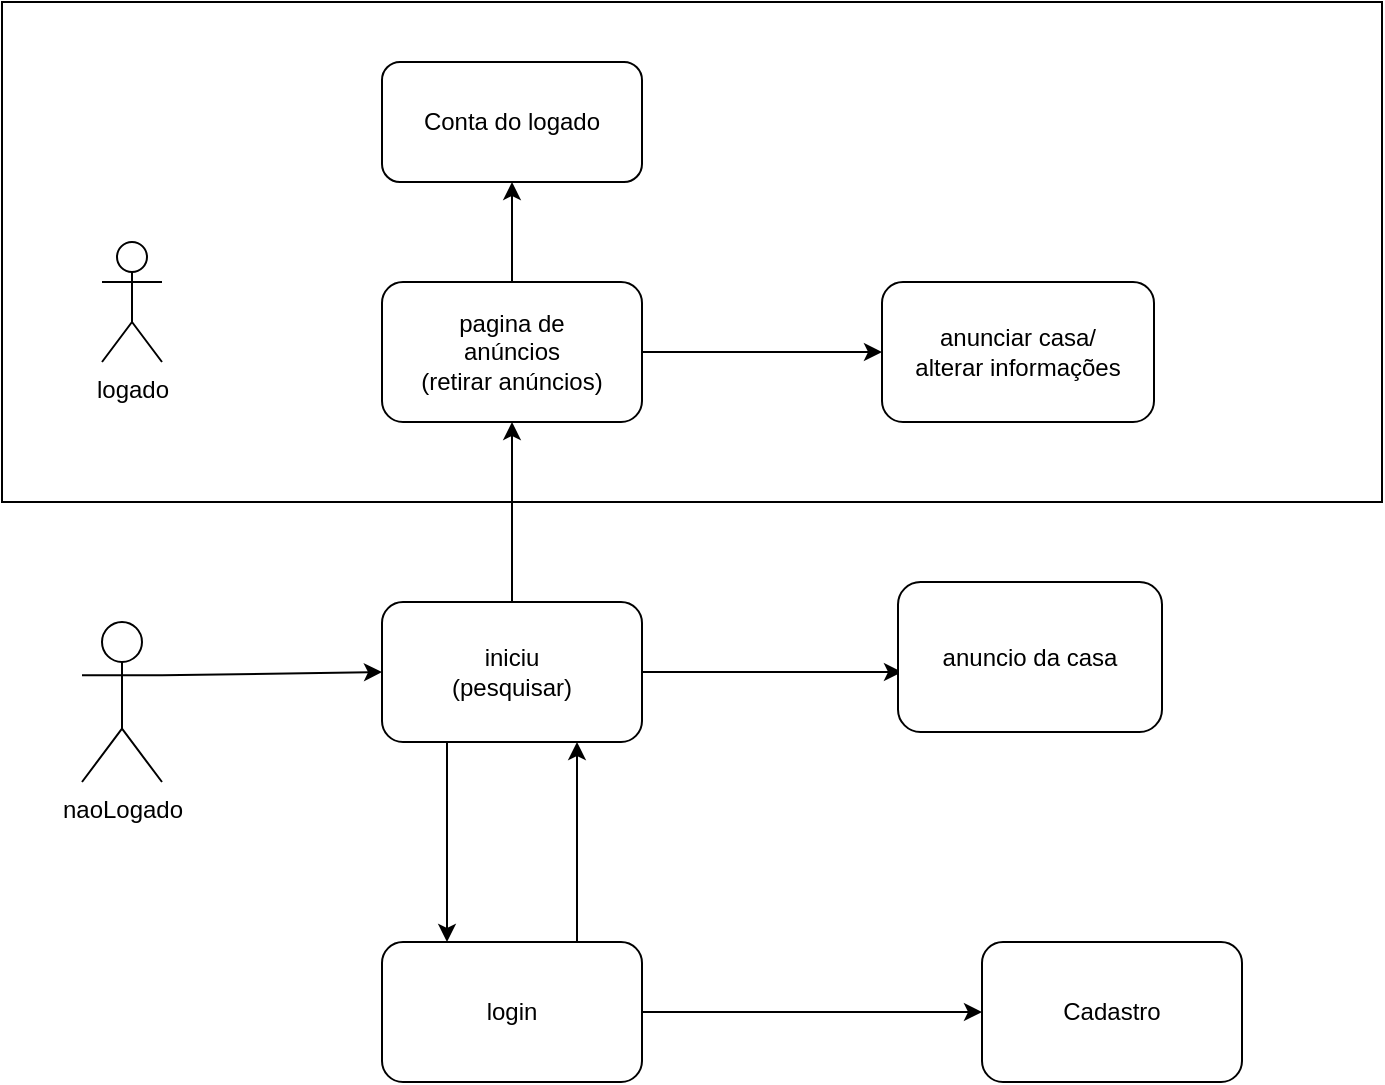 <mxfile version="20.8.23" type="github">
  <diagram name="Página-1" id="qEhU2v8RW9vbNUvmmhmG">
    <mxGraphModel dx="1434" dy="796" grid="1" gridSize="10" guides="1" tooltips="1" connect="1" arrows="1" fold="1" page="1" pageScale="1" pageWidth="1920" pageHeight="1200" math="0" shadow="0">
      <root>
        <mxCell id="0" />
        <mxCell id="1" parent="0" />
        <mxCell id="vcVbmBwhUSfsTPhsnLa2-29" value="" style="rounded=0;whiteSpace=wrap;html=1;" parent="1" vertex="1">
          <mxGeometry x="60" y="110" width="690" height="250" as="geometry" />
        </mxCell>
        <mxCell id="vcVbmBwhUSfsTPhsnLa2-6" value="naoLogado" style="shape=umlActor;verticalLabelPosition=bottom;verticalAlign=top;html=1;outlineConnect=0;" parent="1" vertex="1">
          <mxGeometry x="100" y="420" width="40" height="80" as="geometry" />
        </mxCell>
        <mxCell id="vcVbmBwhUSfsTPhsnLa2-8" value="iniciu&lt;br&gt;(pesquisar)" style="rounded=1;whiteSpace=wrap;html=1;" parent="1" vertex="1">
          <mxGeometry x="250" y="410" width="130" height="70" as="geometry" />
        </mxCell>
        <mxCell id="vcVbmBwhUSfsTPhsnLa2-9" value="" style="endArrow=classic;html=1;rounded=0;exitX=1;exitY=0.333;exitDx=0;exitDy=0;exitPerimeter=0;entryX=0;entryY=0.5;entryDx=0;entryDy=0;" parent="1" source="vcVbmBwhUSfsTPhsnLa2-6" target="vcVbmBwhUSfsTPhsnLa2-8" edge="1">
          <mxGeometry width="50" height="50" relative="1" as="geometry">
            <mxPoint x="450" y="580" as="sourcePoint" />
            <mxPoint x="500" y="530" as="targetPoint" />
          </mxGeometry>
        </mxCell>
        <mxCell id="vcVbmBwhUSfsTPhsnLa2-12" value="" style="endArrow=classic;html=1;rounded=0;exitX=1;exitY=0.5;exitDx=0;exitDy=0;entryX=0;entryY=0.5;entryDx=0;entryDy=0;" parent="1" source="vcVbmBwhUSfsTPhsnLa2-8" edge="1">
          <mxGeometry width="50" height="50" relative="1" as="geometry">
            <mxPoint x="410" y="610" as="sourcePoint" />
            <mxPoint x="510" y="445" as="targetPoint" />
          </mxGeometry>
        </mxCell>
        <mxCell id="vcVbmBwhUSfsTPhsnLa2-13" value="login" style="rounded=1;whiteSpace=wrap;html=1;" parent="1" vertex="1">
          <mxGeometry x="250" y="580" width="130" height="70" as="geometry" />
        </mxCell>
        <mxCell id="vcVbmBwhUSfsTPhsnLa2-14" value="" style="endArrow=classic;html=1;rounded=0;exitX=0.25;exitY=1;exitDx=0;exitDy=0;entryX=0.25;entryY=0;entryDx=0;entryDy=0;" parent="1" source="vcVbmBwhUSfsTPhsnLa2-8" target="vcVbmBwhUSfsTPhsnLa2-13" edge="1">
          <mxGeometry width="50" height="50" relative="1" as="geometry">
            <mxPoint x="450" y="580" as="sourcePoint" />
            <mxPoint x="500" y="530" as="targetPoint" />
          </mxGeometry>
        </mxCell>
        <mxCell id="vcVbmBwhUSfsTPhsnLa2-15" value="Cadastro" style="rounded=1;whiteSpace=wrap;html=1;" parent="1" vertex="1">
          <mxGeometry x="550" y="580" width="130" height="70" as="geometry" />
        </mxCell>
        <mxCell id="vcVbmBwhUSfsTPhsnLa2-16" value="" style="endArrow=classic;html=1;rounded=0;exitX=1;exitY=0.5;exitDx=0;exitDy=0;entryX=0;entryY=0.5;entryDx=0;entryDy=0;" parent="1" source="vcVbmBwhUSfsTPhsnLa2-13" target="vcVbmBwhUSfsTPhsnLa2-15" edge="1">
          <mxGeometry width="50" height="50" relative="1" as="geometry">
            <mxPoint x="420" y="650" as="sourcePoint" />
            <mxPoint x="470" y="600" as="targetPoint" />
          </mxGeometry>
        </mxCell>
        <mxCell id="vcVbmBwhUSfsTPhsnLa2-22" value="pagina de&lt;br&gt;anúncios&lt;br&gt;(retirar anúncios)" style="rounded=1;whiteSpace=wrap;html=1;" parent="1" vertex="1">
          <mxGeometry x="250" y="250" width="130" height="70" as="geometry" />
        </mxCell>
        <mxCell id="vcVbmBwhUSfsTPhsnLa2-23" value="" style="endArrow=classic;html=1;rounded=0;exitX=0.5;exitY=0;exitDx=0;exitDy=0;entryX=0.5;entryY=1;entryDx=0;entryDy=0;" parent="1" source="vcVbmBwhUSfsTPhsnLa2-8" target="vcVbmBwhUSfsTPhsnLa2-22" edge="1">
          <mxGeometry width="50" height="50" relative="1" as="geometry">
            <mxPoint x="615" y="-50" as="sourcePoint" />
            <mxPoint x="390" y="270" as="targetPoint" />
          </mxGeometry>
        </mxCell>
        <mxCell id="vcVbmBwhUSfsTPhsnLa2-24" value="" style="endArrow=classic;html=1;rounded=0;exitX=1;exitY=0.5;exitDx=0;exitDy=0;entryX=0;entryY=0.5;entryDx=0;entryDy=0;" parent="1" source="vcVbmBwhUSfsTPhsnLa2-22" target="vcVbmBwhUSfsTPhsnLa2-25" edge="1">
          <mxGeometry width="50" height="50" relative="1" as="geometry">
            <mxPoint x="600" y="240" as="sourcePoint" />
            <mxPoint x="770" y="190" as="targetPoint" />
            <Array as="points" />
          </mxGeometry>
        </mxCell>
        <mxCell id="vcVbmBwhUSfsTPhsnLa2-25" value="anunciar casa/&lt;br&gt;alterar informações" style="rounded=1;whiteSpace=wrap;html=1;" parent="1" vertex="1">
          <mxGeometry x="500" y="250" width="136" height="70" as="geometry" />
        </mxCell>
        <mxCell id="vcVbmBwhUSfsTPhsnLa2-26" value="" style="endArrow=classic;html=1;rounded=0;exitX=0.75;exitY=0;exitDx=0;exitDy=0;entryX=0.75;entryY=1;entryDx=0;entryDy=0;" parent="1" source="vcVbmBwhUSfsTPhsnLa2-13" target="vcVbmBwhUSfsTPhsnLa2-8" edge="1">
          <mxGeometry width="50" height="50" relative="1" as="geometry">
            <mxPoint x="450" y="650" as="sourcePoint" />
            <mxPoint x="500" y="600" as="targetPoint" />
          </mxGeometry>
        </mxCell>
        <mxCell id="vcVbmBwhUSfsTPhsnLa2-27" value="logado" style="shape=umlActor;verticalLabelPosition=bottom;verticalAlign=top;html=1;outlineConnect=0;" parent="1" vertex="1">
          <mxGeometry x="110" y="230" width="30" height="60" as="geometry" />
        </mxCell>
        <mxCell id="vcVbmBwhUSfsTPhsnLa2-31" value="Conta do logado" style="rounded=1;whiteSpace=wrap;html=1;" parent="1" vertex="1">
          <mxGeometry x="250" y="140" width="130" height="60" as="geometry" />
        </mxCell>
        <mxCell id="vcVbmBwhUSfsTPhsnLa2-33" value="" style="endArrow=classic;html=1;rounded=0;exitX=0.5;exitY=0;exitDx=0;exitDy=0;entryX=0.5;entryY=1;entryDx=0;entryDy=0;" parent="1" source="vcVbmBwhUSfsTPhsnLa2-22" target="vcVbmBwhUSfsTPhsnLa2-31" edge="1">
          <mxGeometry width="50" height="50" relative="1" as="geometry">
            <mxPoint x="180" y="280" as="sourcePoint" />
            <mxPoint x="230" y="230" as="targetPoint" />
          </mxGeometry>
        </mxCell>
        <mxCell id="vcVbmBwhUSfsTPhsnLa2-34" value="anuncio da casa" style="rounded=1;whiteSpace=wrap;html=1;" parent="1" vertex="1">
          <mxGeometry x="508" y="400" width="132" height="75" as="geometry" />
        </mxCell>
      </root>
    </mxGraphModel>
  </diagram>
</mxfile>

